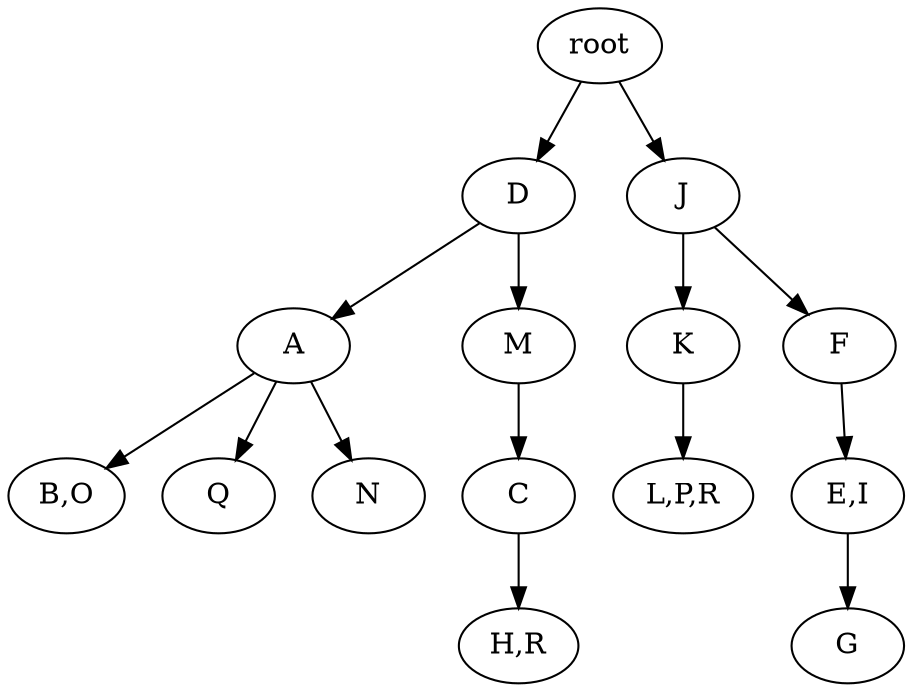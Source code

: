 strict digraph G {
	graph [name=G];
	0	 [label=root];
	7	 [label=D];
	0 -> 7;
	1	 [label=J];
	0 -> 1;
	9	 [label=A];
	12	 [label="B,O"];
	9 -> 12;
	14	 [label=Q];
	9 -> 14;
	13	 [label=N];
	9 -> 13;
	3	 [label=K];
	6	 [label="L,P,R"];
	3 -> 6;
	7 -> 9;
	8	 [label=M];
	7 -> 8;
	5	 [label="E,I"];
	4	 [label=G];
	5 -> 4;
	2	 [label=F];
	2 -> 5;
	11	 [label="H,R"];
	1 -> 3;
	1 -> 2;
	10	 [label=C];
	10 -> 11;
	8 -> 10;
}
